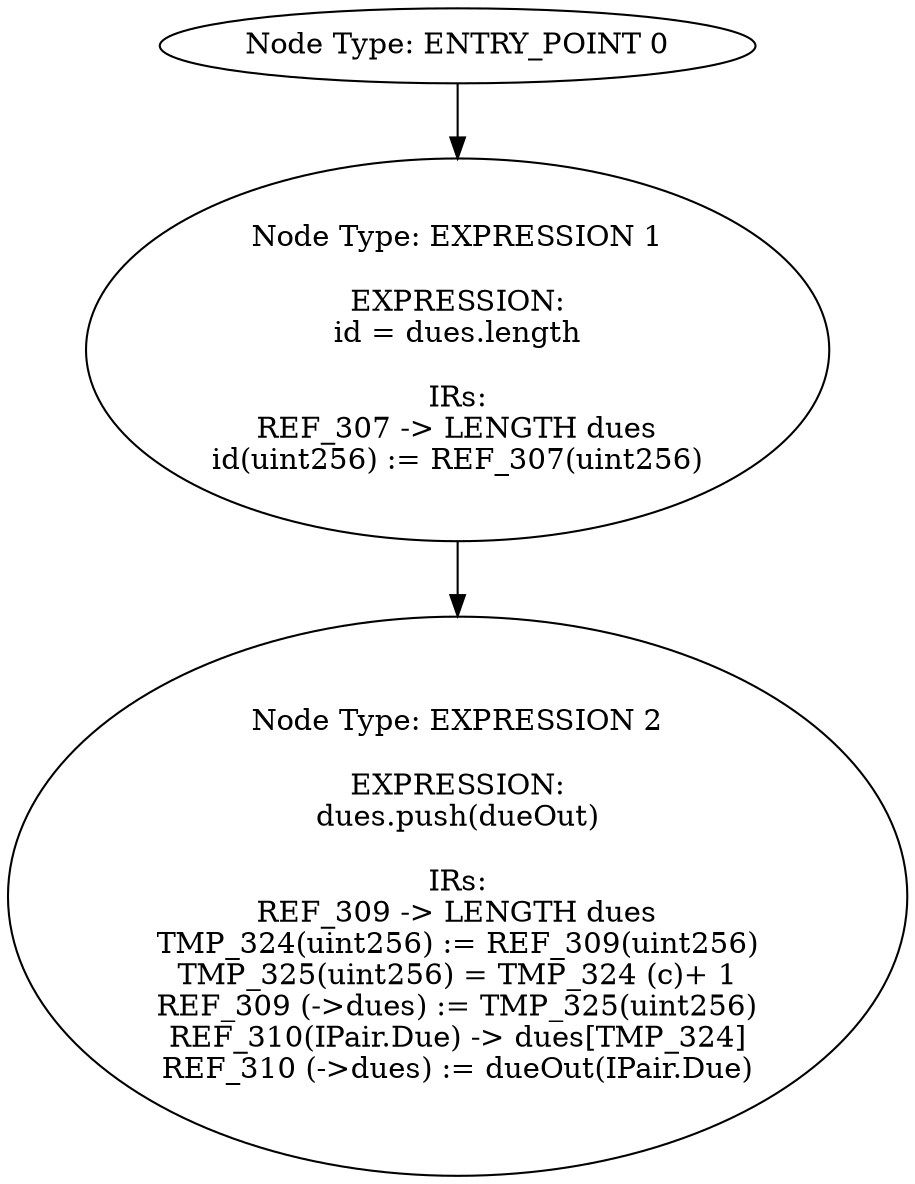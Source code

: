 digraph{
0[label="Node Type: ENTRY_POINT 0
"];
0->1;
1[label="Node Type: EXPRESSION 1

EXPRESSION:
id = dues.length

IRs:
REF_307 -> LENGTH dues
id(uint256) := REF_307(uint256)"];
1->2;
2[label="Node Type: EXPRESSION 2

EXPRESSION:
dues.push(dueOut)

IRs:
REF_309 -> LENGTH dues
TMP_324(uint256) := REF_309(uint256)
TMP_325(uint256) = TMP_324 (c)+ 1
REF_309 (->dues) := TMP_325(uint256)
REF_310(IPair.Due) -> dues[TMP_324]
REF_310 (->dues) := dueOut(IPair.Due)"];
}
